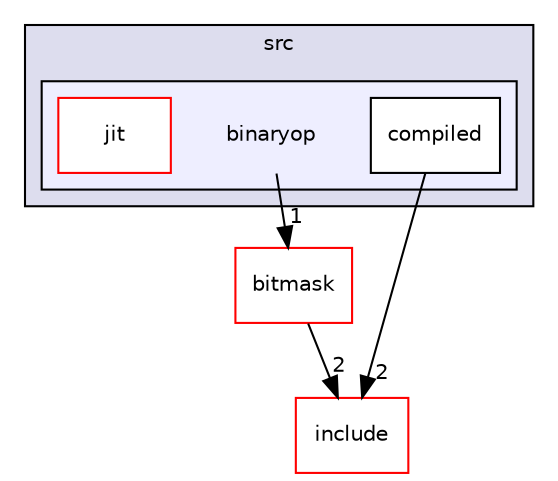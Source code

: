 digraph "binaryop" {
  compound=true
  node [ fontsize="10", fontname="Helvetica"];
  edge [ labelfontsize="10", labelfontname="Helvetica"];
  subgraph clusterdir_68267d1309a1af8e8297ef4c3efbcdba {
    graph [ bgcolor="#ddddee", pencolor="black", label="src" fontname="Helvetica", fontsize="10", URL="dir_68267d1309a1af8e8297ef4c3efbcdba.html"]
  subgraph clusterdir_603c758ed537256676308de307183472 {
    graph [ bgcolor="#eeeeff", pencolor="black", label="" URL="dir_603c758ed537256676308de307183472.html"];
    dir_603c758ed537256676308de307183472 [shape=plaintext label="binaryop"];
    dir_bc1f78399249a0283681442e215234db [shape=box label="compiled" color="black" fillcolor="white" style="filled" URL="dir_bc1f78399249a0283681442e215234db.html"];
    dir_3f2f169de9c167b7d0d9568e77fda20b [shape=box label="jit" color="red" fillcolor="white" style="filled" URL="dir_3f2f169de9c167b7d0d9568e77fda20b.html"];
  }
  }
  dir_d44c64559bbebec7f509842c48db8b23 [shape=box label="include" fillcolor="white" style="filled" color="red" URL="dir_d44c64559bbebec7f509842c48db8b23.html"];
  dir_8af788da82510e5633fff7e15680126e [shape=box label="bitmask" fillcolor="white" style="filled" color="red" URL="dir_8af788da82510e5633fff7e15680126e.html"];
  dir_603c758ed537256676308de307183472->dir_8af788da82510e5633fff7e15680126e [headlabel="1", labeldistance=1.5 headhref="dir_000006_000010.html"];
  dir_bc1f78399249a0283681442e215234db->dir_d44c64559bbebec7f509842c48db8b23 [headlabel="2", labeldistance=1.5 headhref="dir_000007_000008.html"];
  dir_8af788da82510e5633fff7e15680126e->dir_d44c64559bbebec7f509842c48db8b23 [headlabel="2", labeldistance=1.5 headhref="dir_000010_000008.html"];
}

